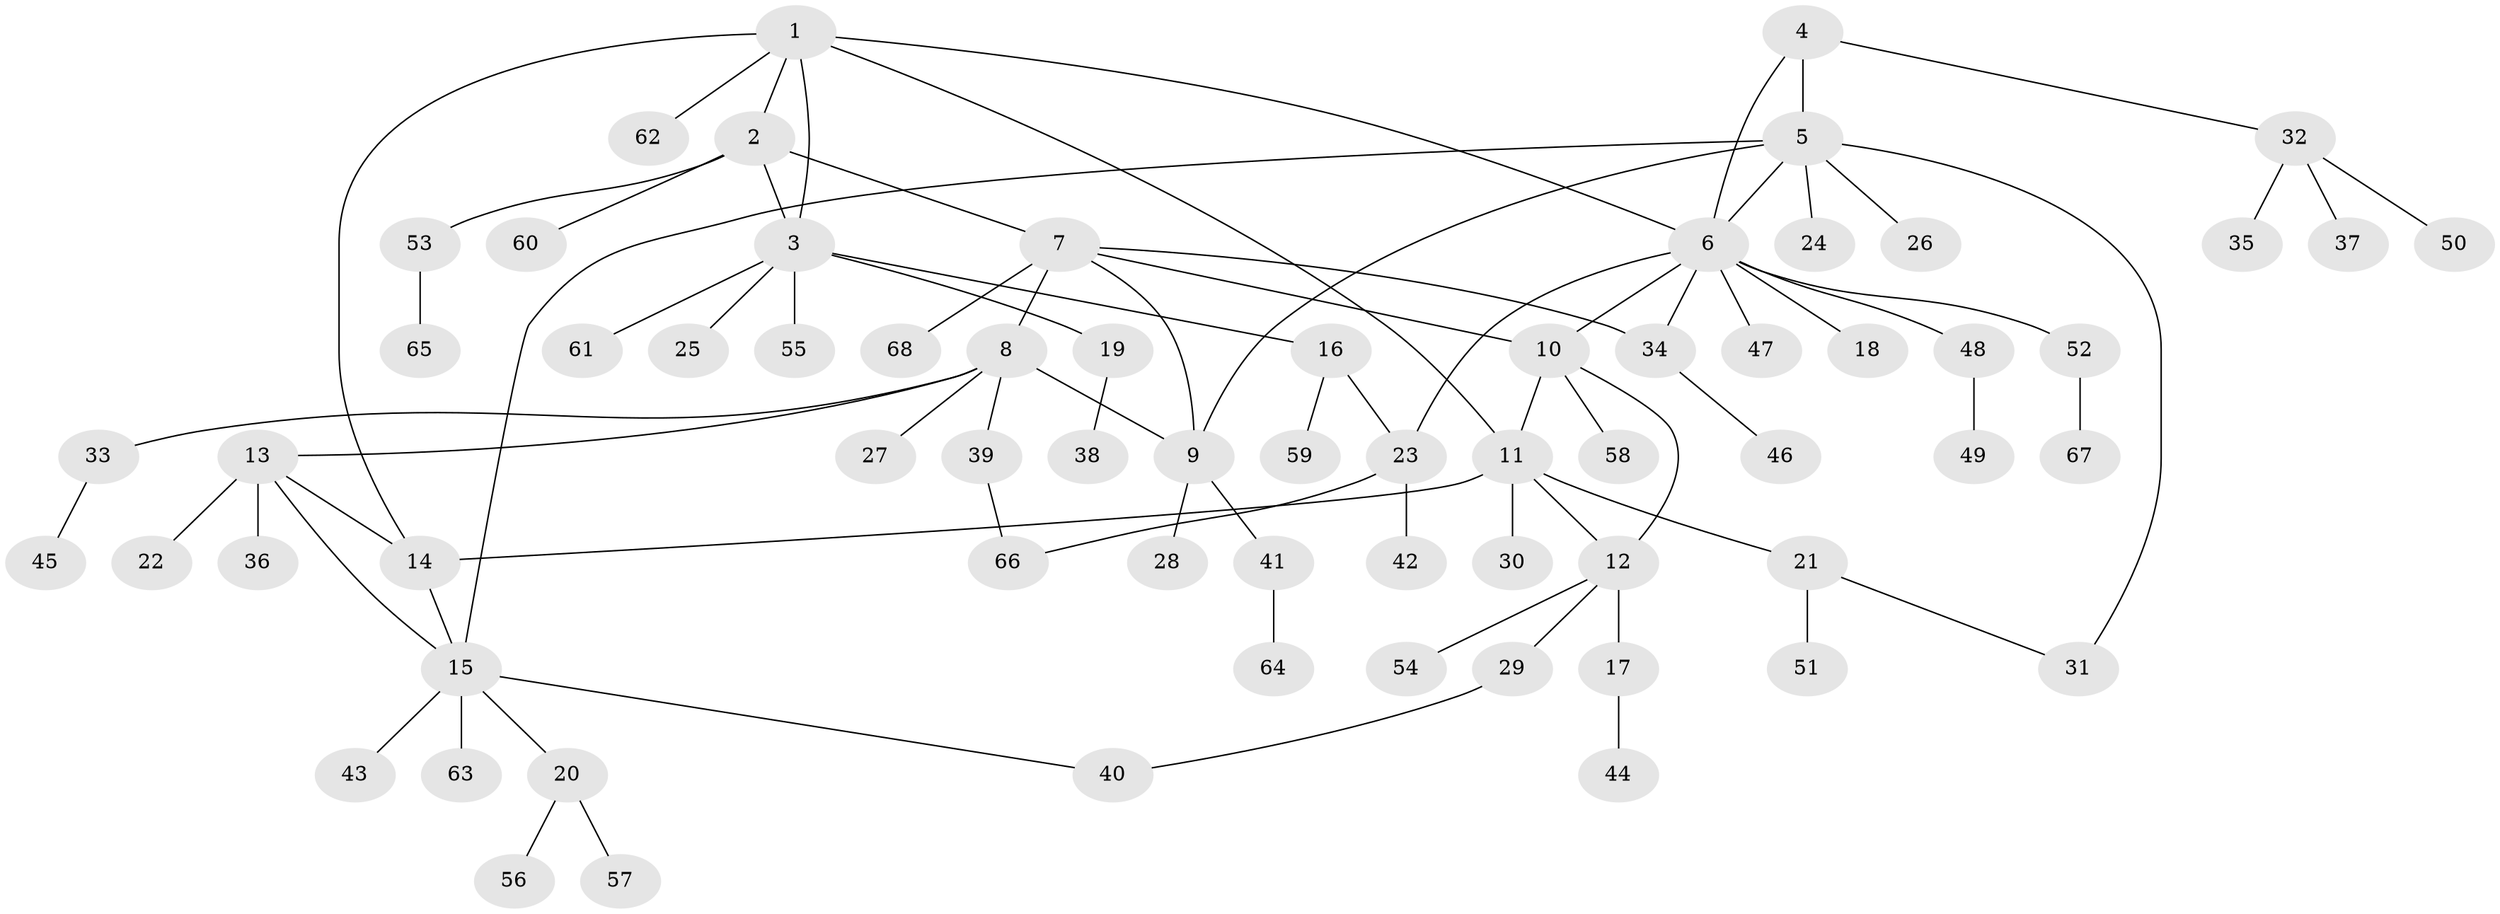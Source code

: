 // coarse degree distribution, {5: 0.08695652173913043, 6: 0.06521739130434782, 10: 0.021739130434782608, 7: 0.043478260869565216, 3: 0.06521739130434782, 8: 0.021739130434782608, 2: 0.043478260869565216, 1: 0.6304347826086957, 4: 0.021739130434782608}
// Generated by graph-tools (version 1.1) at 2025/42/03/06/25 10:42:12]
// undirected, 68 vertices, 83 edges
graph export_dot {
graph [start="1"]
  node [color=gray90,style=filled];
  1;
  2;
  3;
  4;
  5;
  6;
  7;
  8;
  9;
  10;
  11;
  12;
  13;
  14;
  15;
  16;
  17;
  18;
  19;
  20;
  21;
  22;
  23;
  24;
  25;
  26;
  27;
  28;
  29;
  30;
  31;
  32;
  33;
  34;
  35;
  36;
  37;
  38;
  39;
  40;
  41;
  42;
  43;
  44;
  45;
  46;
  47;
  48;
  49;
  50;
  51;
  52;
  53;
  54;
  55;
  56;
  57;
  58;
  59;
  60;
  61;
  62;
  63;
  64;
  65;
  66;
  67;
  68;
  1 -- 2;
  1 -- 3;
  1 -- 6;
  1 -- 11;
  1 -- 14;
  1 -- 62;
  2 -- 3;
  2 -- 7;
  2 -- 53;
  2 -- 60;
  3 -- 16;
  3 -- 19;
  3 -- 25;
  3 -- 55;
  3 -- 61;
  4 -- 5;
  4 -- 6;
  4 -- 32;
  5 -- 6;
  5 -- 9;
  5 -- 15;
  5 -- 24;
  5 -- 26;
  5 -- 31;
  6 -- 10;
  6 -- 18;
  6 -- 23;
  6 -- 34;
  6 -- 47;
  6 -- 48;
  6 -- 52;
  7 -- 8;
  7 -- 9;
  7 -- 10;
  7 -- 34;
  7 -- 68;
  8 -- 9;
  8 -- 13;
  8 -- 27;
  8 -- 33;
  8 -- 39;
  9 -- 28;
  9 -- 41;
  10 -- 11;
  10 -- 12;
  10 -- 58;
  11 -- 12;
  11 -- 14;
  11 -- 21;
  11 -- 30;
  12 -- 17;
  12 -- 29;
  12 -- 54;
  13 -- 14;
  13 -- 15;
  13 -- 22;
  13 -- 36;
  14 -- 15;
  15 -- 20;
  15 -- 40;
  15 -- 43;
  15 -- 63;
  16 -- 23;
  16 -- 59;
  17 -- 44;
  19 -- 38;
  20 -- 56;
  20 -- 57;
  21 -- 31;
  21 -- 51;
  23 -- 42;
  23 -- 66;
  29 -- 40;
  32 -- 35;
  32 -- 37;
  32 -- 50;
  33 -- 45;
  34 -- 46;
  39 -- 66;
  41 -- 64;
  48 -- 49;
  52 -- 67;
  53 -- 65;
}
